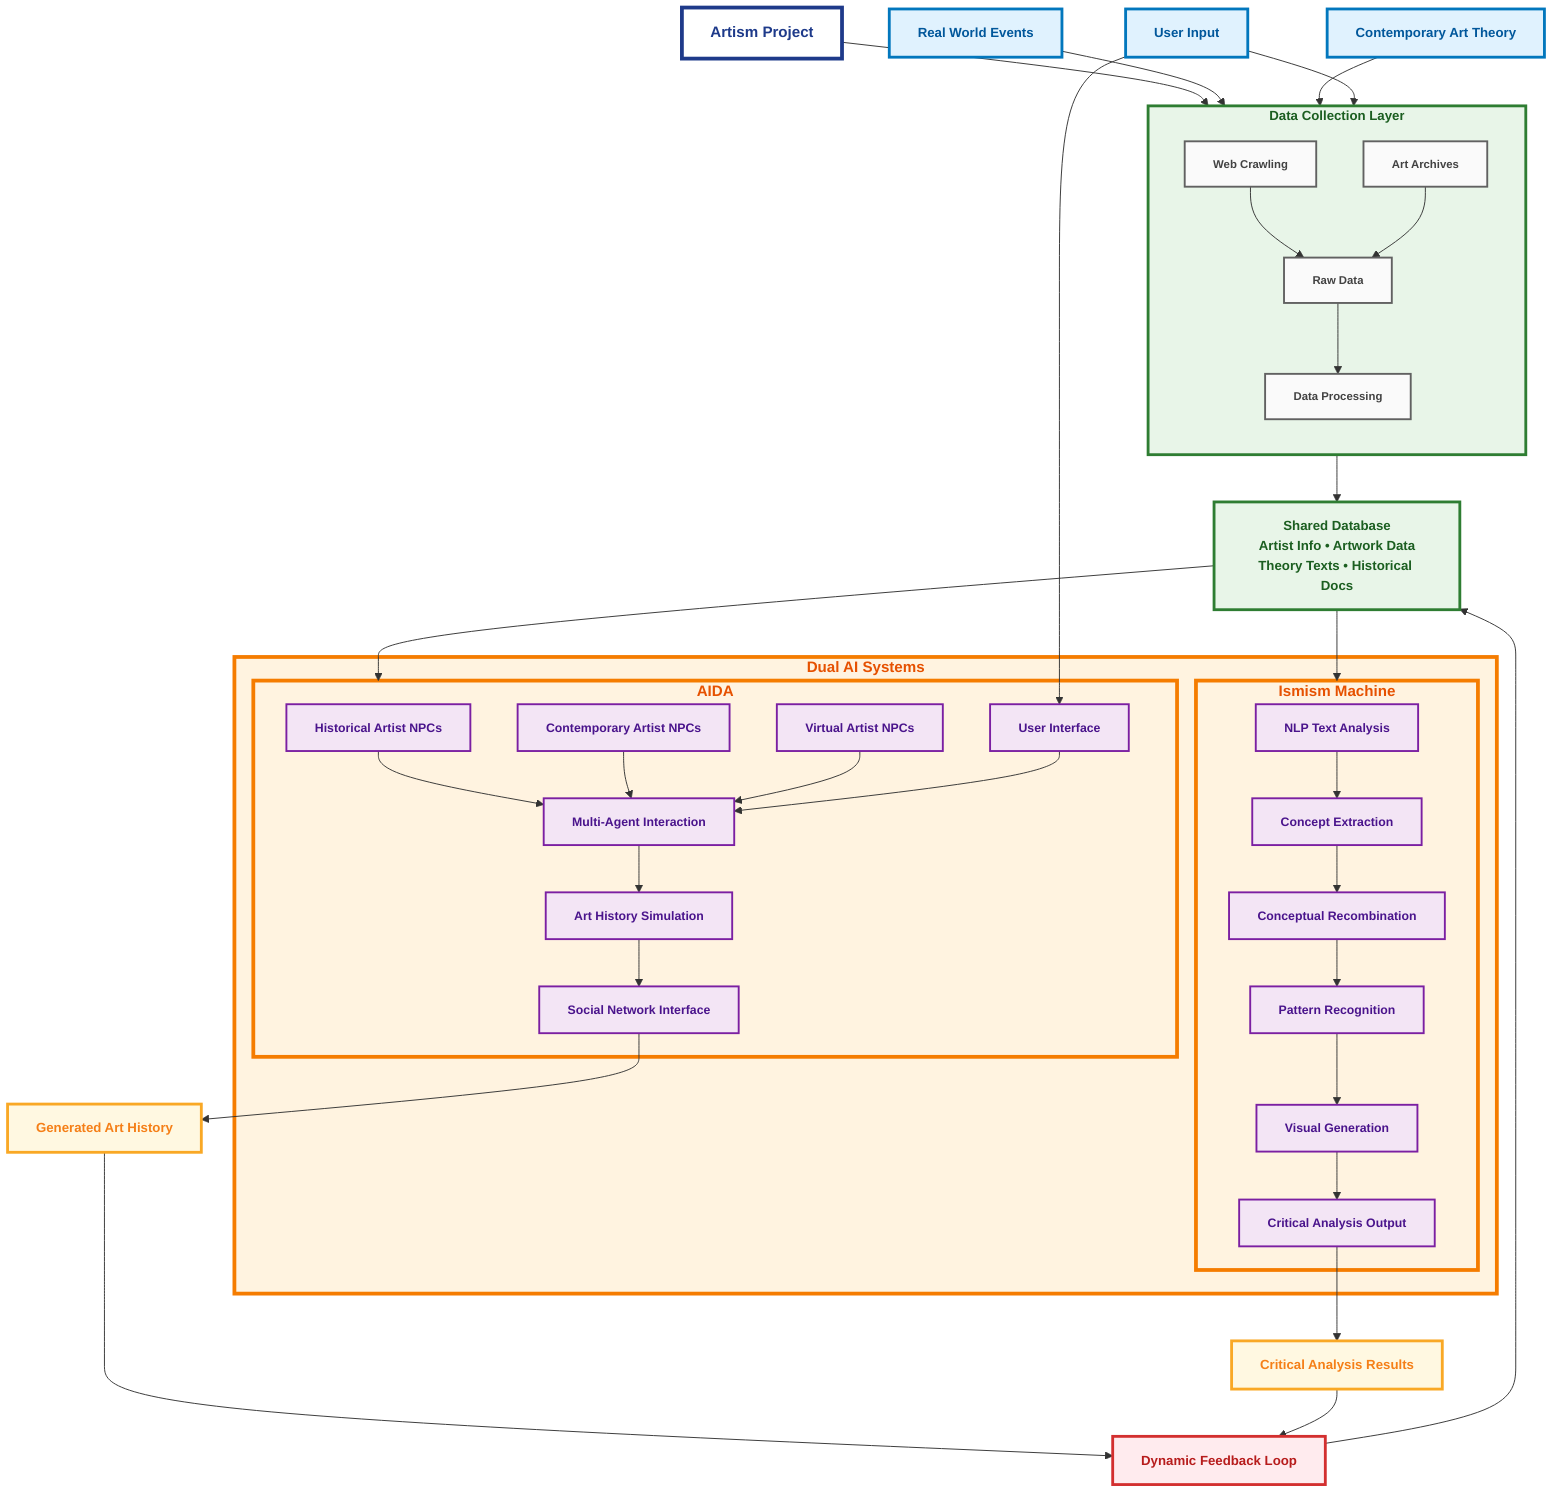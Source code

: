 %% Artism Dual-System Architecture - Vertical Layout
flowchart TD
    START[Artism Project]

    %% External Input Sources - 居中排列
    REALWORLD[Real World Events]
    THEORY[Contemporary Art Theory]
    USER_INPUT[User Input]

    %% 居中连接到数据收集层
    START --> SOURCES
    REALWORLD --> SOURCES
    THEORY --> SOURCES
    USER_INPUT --> SOURCES

    subgraph SOURCES [Data Collection Layer]
        direction TB
        CRAWLER[Web Crawling] 
        ARCHIVES[Art Archives]
        DB_TEMP[Raw Data]
        DB_PROCESS[Data Processing]
        
        CRAWLER --> DB_TEMP
        ARCHIVES --> DB_TEMP
        DB_TEMP --> DB_PROCESS
    end

    SOURCES --> DB["Shared Database\nArtist Info • Artwork Data\nTheory Texts • Historical Docs"]

    %% 双系统并排居中布局
    subgraph MAIN_SYSTEMS [Dual AI Systems]
        direction LR
        
        subgraph AIDA_DETAIL ["AIDA"]
            direction TB
            A1[Historical Artist NPCs]
            A3[Contemporary Artist NPCs]
            A4[Virtual Artist NPCs]
            A_USER[User Interface]
            A2[Multi-Agent Interaction]
            A5[Art History Simulation]
            A6[Social Network Interface]
            
            A1 --> A2
            A3 --> A2
            A4 --> A2
            A_USER --> A2
            A2 --> A5
            A5 --> A6
        end

        subgraph ISMISM_DETAIL ["Ismism Machine"]
            direction TB
            I1[NLP Text Analysis]
            I2[Concept Extraction]
            I3[Conceptual Recombination]
            I4[Pattern Recognition]
            I5[Visual Generation]
            I6[Critical Analysis Output]
            
            I1 --> I2
            I2 --> I3
            I3 --> I4
            I4 --> I5
            I5 --> I6
        end
    end

    %% 居中连接
    DB --> AIDA_DETAIL
    DB --> ISMISM_DETAIL
    USER_INPUT --> A_USER

    %% 输出居中排列
    A6 --> OUT1[Generated Art History]
    I6 --> OUT2[Critical Analysis Results]

    %% 反馈循环居中
    OUT1 --> FEEDBACK[Dynamic Feedback Loop]
    OUT2 --> FEEDBACK
    FEEDBACK --> DB

    classDef startNode fill:#ffffff,stroke:#1e3a8a,stroke-width:4px,color:#1e3a8a,font-weight:bold,font-size:16px
    classDef inputNode fill:#e0f2fe,stroke:#0277bd,stroke-width:3px,color:#01579b,font-weight:bold,font-size:14px
    classDef dataNode fill:#e8f5e8,stroke:#2e7d32,stroke-width:3px,color:#1b5e20,font-weight:bold,font-size:14px
    classDef systemNode fill:#fff3e0,stroke:#f57c00,stroke-width:4px,color:#e65100,font-weight:bold,font-size:16px
    classDef processNode fill:#f3e5f5,stroke:#7b1fa2,stroke-width:2px,color:#4a148c,font-weight:bold,font-size:13px
    classDef outputNode fill:#fff8e1,stroke:#f9a825,stroke-width:3px,color:#f57f17,font-weight:bold,font-size:14px
    classDef feedbackNode fill:#ffebee,stroke:#d32f2f,stroke-width:3px,color:#b71c1c,font-weight:bold,font-size:14px
    classDef tempNode fill:#fafafa,stroke:#616161,stroke-width:2px,color:#424242,font-weight:bold,font-size:12px

    class START startNode
    class REALWORLD,THEORY,USER_INPUT inputNode
    class SOURCES,DB dataNode
    class MAIN_SYSTEMS,AIDA_DETAIL,ISMISM_DETAIL systemNode
    class A1,A2,A3,A4,A_USER,A5,A6,I1,I2,I3,I4,I5,I6 processNode
    class OUT1,OUT2 outputNode
    class FEEDBACK feedbackNode
    class CRAWLER,ARCHIVES,DB_TEMP,DB_PROCESS tempNode